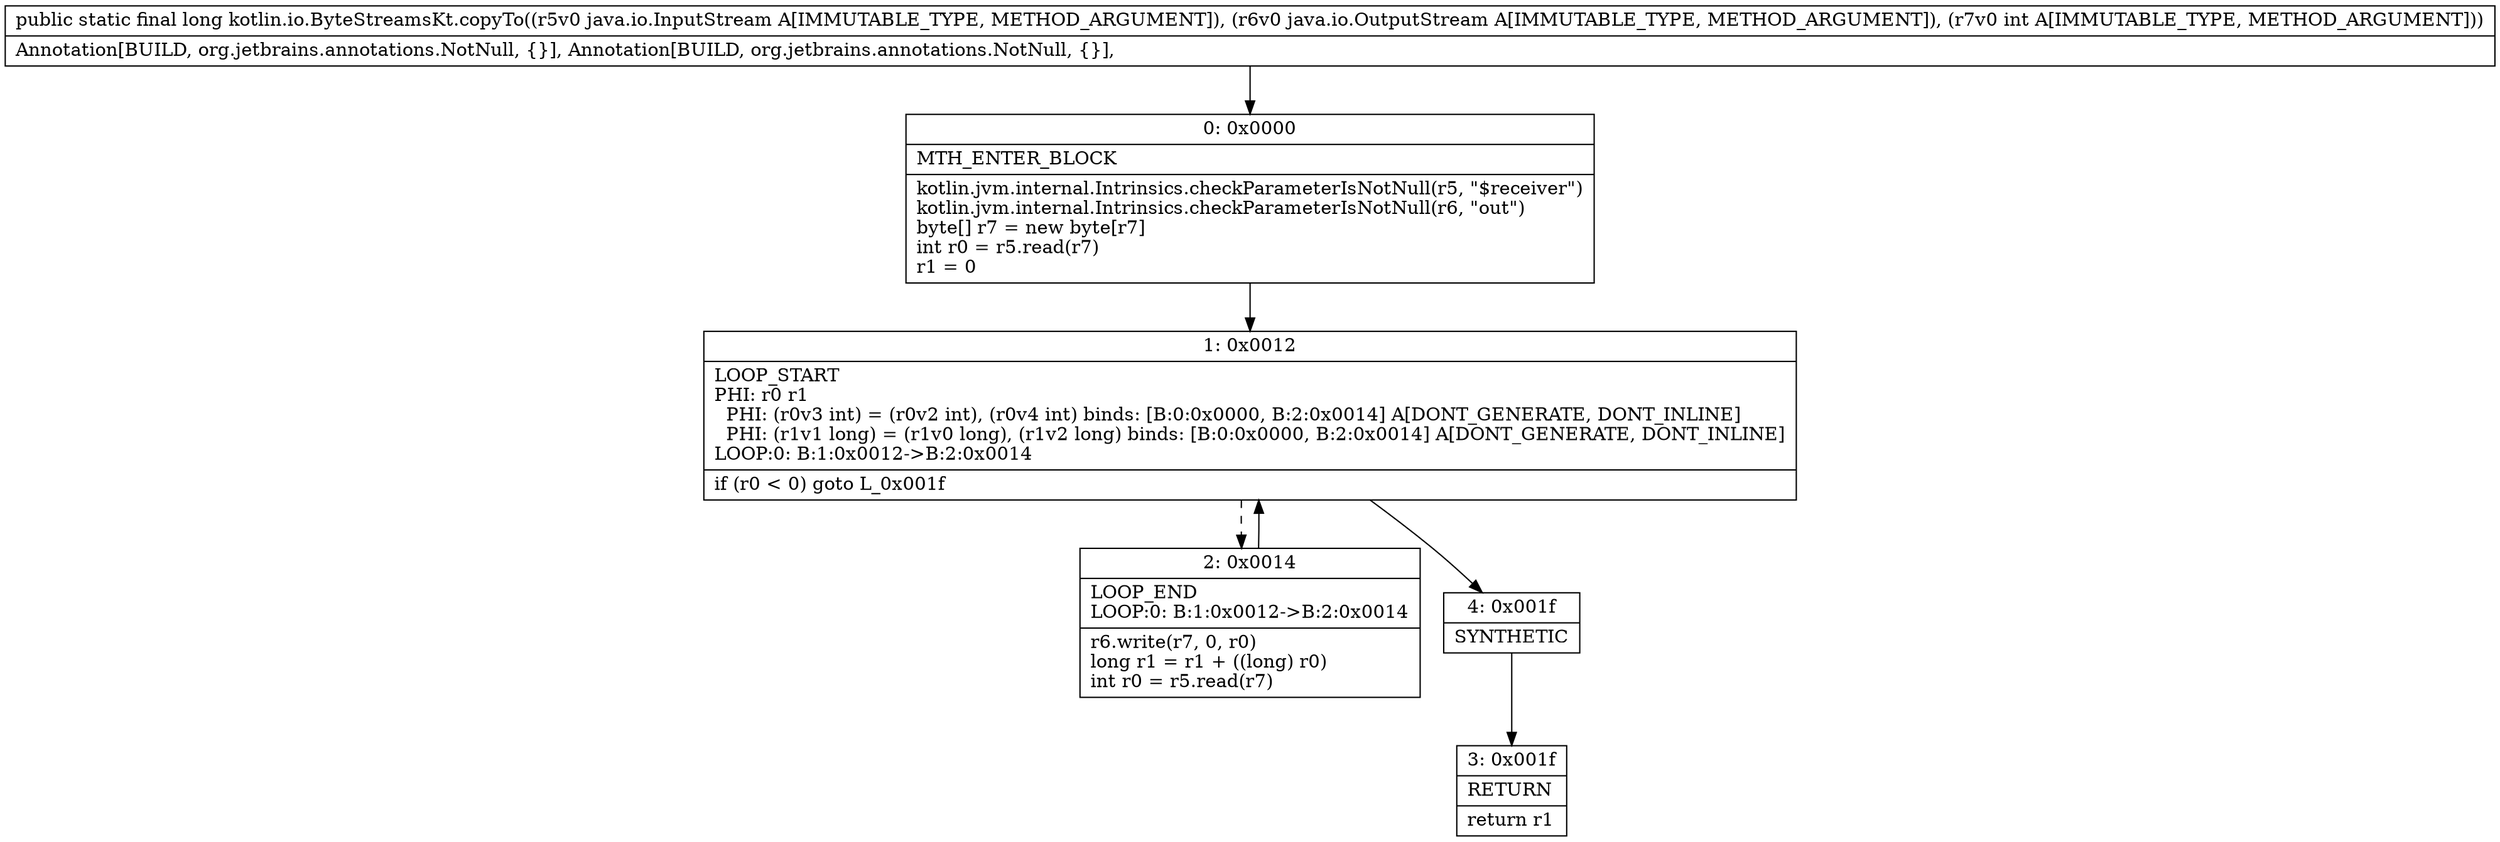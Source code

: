 digraph "CFG forkotlin.io.ByteStreamsKt.copyTo(Ljava\/io\/InputStream;Ljava\/io\/OutputStream;I)J" {
Node_0 [shape=record,label="{0\:\ 0x0000|MTH_ENTER_BLOCK\l|kotlin.jvm.internal.Intrinsics.checkParameterIsNotNull(r5, \"$receiver\")\lkotlin.jvm.internal.Intrinsics.checkParameterIsNotNull(r6, \"out\")\lbyte[] r7 = new byte[r7]\lint r0 = r5.read(r7)\lr1 = 0\l}"];
Node_1 [shape=record,label="{1\:\ 0x0012|LOOP_START\lPHI: r0 r1 \l  PHI: (r0v3 int) = (r0v2 int), (r0v4 int) binds: [B:0:0x0000, B:2:0x0014] A[DONT_GENERATE, DONT_INLINE]\l  PHI: (r1v1 long) = (r1v0 long), (r1v2 long) binds: [B:0:0x0000, B:2:0x0014] A[DONT_GENERATE, DONT_INLINE]\lLOOP:0: B:1:0x0012\-\>B:2:0x0014\l|if (r0 \< 0) goto L_0x001f\l}"];
Node_2 [shape=record,label="{2\:\ 0x0014|LOOP_END\lLOOP:0: B:1:0x0012\-\>B:2:0x0014\l|r6.write(r7, 0, r0)\llong r1 = r1 + ((long) r0)\lint r0 = r5.read(r7)\l}"];
Node_3 [shape=record,label="{3\:\ 0x001f|RETURN\l|return r1\l}"];
Node_4 [shape=record,label="{4\:\ 0x001f|SYNTHETIC\l}"];
MethodNode[shape=record,label="{public static final long kotlin.io.ByteStreamsKt.copyTo((r5v0 java.io.InputStream A[IMMUTABLE_TYPE, METHOD_ARGUMENT]), (r6v0 java.io.OutputStream A[IMMUTABLE_TYPE, METHOD_ARGUMENT]), (r7v0 int A[IMMUTABLE_TYPE, METHOD_ARGUMENT]))  | Annotation[BUILD, org.jetbrains.annotations.NotNull, \{\}], Annotation[BUILD, org.jetbrains.annotations.NotNull, \{\}], \l}"];
MethodNode -> Node_0;
Node_0 -> Node_1;
Node_1 -> Node_2[style=dashed];
Node_1 -> Node_4;
Node_2 -> Node_1;
Node_4 -> Node_3;
}


